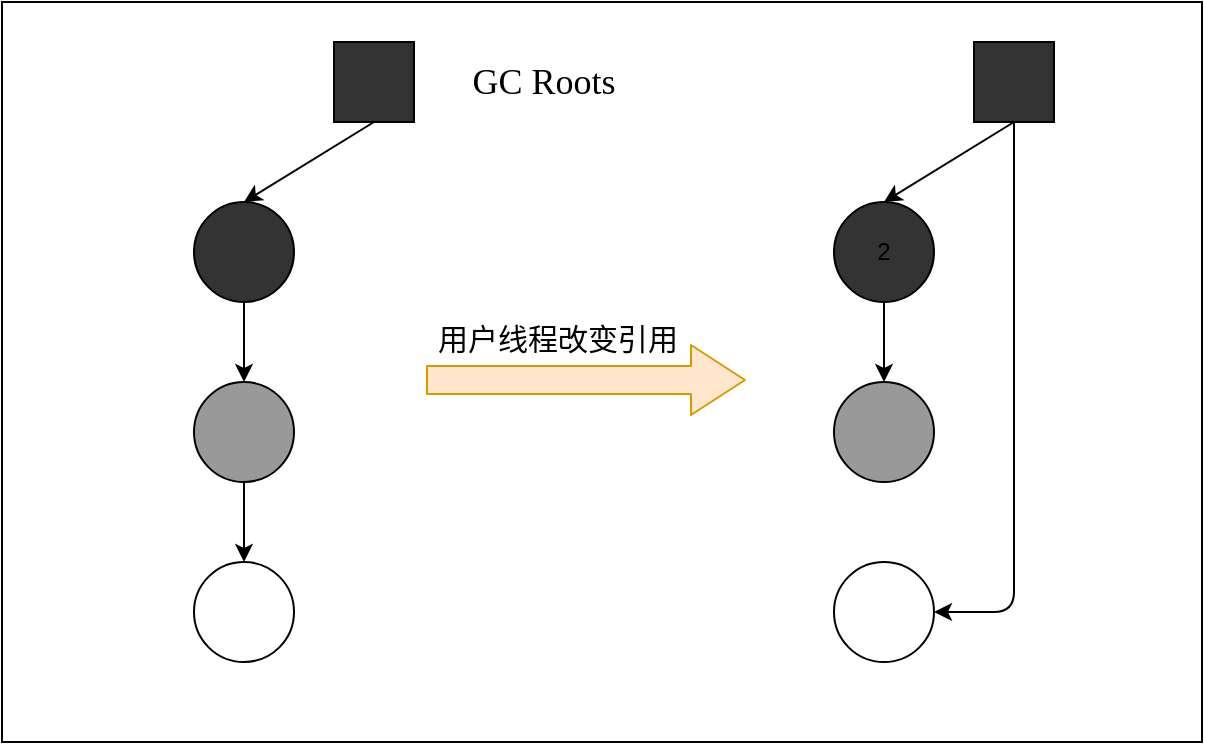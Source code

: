 <mxfile version="14.4.9" type="device"><diagram id="_P6RkS-Fy4a0QI0bDKUH" name="第 1 页"><mxGraphModel dx="657" dy="530" grid="1" gridSize="10" guides="1" tooltips="1" connect="1" arrows="1" fold="1" page="1" pageScale="1" pageWidth="827" pageHeight="1169" math="0" shadow="0"><root><mxCell id="0"/><mxCell id="1" parent="0"/><mxCell id="O-G3GBAq2gizvfCsazV8-20" value="" style="rounded=0;whiteSpace=wrap;html=1;" vertex="1" parent="1"><mxGeometry x="114" y="100" width="600" height="370" as="geometry"/></mxCell><mxCell id="O-G3GBAq2gizvfCsazV8-1" value="" style="rounded=0;whiteSpace=wrap;html=1;fillColor=#333333;" vertex="1" parent="1"><mxGeometry x="280" y="120" width="40" height="40" as="geometry"/></mxCell><mxCell id="O-G3GBAq2gizvfCsazV8-2" value="" style="endArrow=classic;html=1;exitX=0.5;exitY=1;exitDx=0;exitDy=0;entryX=0.5;entryY=0;entryDx=0;entryDy=0;" edge="1" parent="1" source="O-G3GBAq2gizvfCsazV8-1" target="O-G3GBAq2gizvfCsazV8-3"><mxGeometry width="50" height="50" relative="1" as="geometry"><mxPoint x="230" y="370" as="sourcePoint"/><mxPoint x="300" y="220" as="targetPoint"/></mxGeometry></mxCell><mxCell id="O-G3GBAq2gizvfCsazV8-3" value="" style="ellipse;whiteSpace=wrap;html=1;fillColor=#333333;" vertex="1" parent="1"><mxGeometry x="210" y="200" width="50" height="50" as="geometry"/></mxCell><mxCell id="O-G3GBAq2gizvfCsazV8-5" value="" style="ellipse;whiteSpace=wrap;html=1;fillColor=#999999;" vertex="1" parent="1"><mxGeometry x="210" y="290" width="50" height="50" as="geometry"/></mxCell><mxCell id="O-G3GBAq2gizvfCsazV8-6" value="" style="endArrow=classic;html=1;exitX=0.5;exitY=1;exitDx=0;exitDy=0;entryX=0.5;entryY=0;entryDx=0;entryDy=0;" edge="1" parent="1" source="O-G3GBAq2gizvfCsazV8-3" target="O-G3GBAq2gizvfCsazV8-5"><mxGeometry width="50" height="50" relative="1" as="geometry"><mxPoint x="330" y="390" as="sourcePoint"/><mxPoint x="380" y="340" as="targetPoint"/></mxGeometry></mxCell><mxCell id="O-G3GBAq2gizvfCsazV8-9" value="" style="ellipse;whiteSpace=wrap;html=1;" vertex="1" parent="1"><mxGeometry x="210" y="380" width="50" height="50" as="geometry"/></mxCell><mxCell id="O-G3GBAq2gizvfCsazV8-10" value="" style="endArrow=classic;html=1;exitX=0.5;exitY=1;exitDx=0;exitDy=0;entryX=0.5;entryY=0;entryDx=0;entryDy=0;" edge="1" parent="1" target="O-G3GBAq2gizvfCsazV8-9" source="O-G3GBAq2gizvfCsazV8-5"><mxGeometry width="50" height="50" relative="1" as="geometry"><mxPoint x="245" y="260" as="sourcePoint"/><mxPoint x="390" y="350" as="targetPoint"/></mxGeometry></mxCell><mxCell id="O-G3GBAq2gizvfCsazV8-12" value="" style="rounded=0;whiteSpace=wrap;html=1;fillColor=#333333;" vertex="1" parent="1"><mxGeometry x="600" y="120" width="40" height="40" as="geometry"/></mxCell><mxCell id="O-G3GBAq2gizvfCsazV8-13" value="" style="endArrow=classic;html=1;exitX=0.5;exitY=1;exitDx=0;exitDy=0;entryX=0.5;entryY=0;entryDx=0;entryDy=0;" edge="1" parent="1" source="O-G3GBAq2gizvfCsazV8-12" target="O-G3GBAq2gizvfCsazV8-14"><mxGeometry width="50" height="50" relative="1" as="geometry"><mxPoint x="550" y="370" as="sourcePoint"/><mxPoint x="620" y="220" as="targetPoint"/></mxGeometry></mxCell><mxCell id="O-G3GBAq2gizvfCsazV8-14" value="2" style="ellipse;whiteSpace=wrap;html=1;fillColor=#333333;" vertex="1" parent="1"><mxGeometry x="530" y="200" width="50" height="50" as="geometry"/></mxCell><mxCell id="O-G3GBAq2gizvfCsazV8-15" value="" style="ellipse;whiteSpace=wrap;html=1;fillColor=#999999;" vertex="1" parent="1"><mxGeometry x="530" y="290" width="50" height="50" as="geometry"/></mxCell><mxCell id="O-G3GBAq2gizvfCsazV8-16" value="" style="endArrow=classic;html=1;exitX=0.5;exitY=1;exitDx=0;exitDy=0;entryX=0.5;entryY=0;entryDx=0;entryDy=0;" edge="1" parent="1" source="O-G3GBAq2gizvfCsazV8-14" target="O-G3GBAq2gizvfCsazV8-15"><mxGeometry width="50" height="50" relative="1" as="geometry"><mxPoint x="650" y="390" as="sourcePoint"/><mxPoint x="700" y="340" as="targetPoint"/></mxGeometry></mxCell><mxCell id="O-G3GBAq2gizvfCsazV8-17" value="" style="ellipse;whiteSpace=wrap;html=1;" vertex="1" parent="1"><mxGeometry x="530" y="380" width="50" height="50" as="geometry"/></mxCell><mxCell id="O-G3GBAq2gizvfCsazV8-19" value="" style="shape=flexArrow;endArrow=classic;html=1;fillColor=#ffe6cc;strokeColor=#d79b00;width=14;endSize=8.67;" edge="1" parent="1"><mxGeometry width="50" height="50" relative="1" as="geometry"><mxPoint x="326" y="289" as="sourcePoint"/><mxPoint x="486" y="289" as="targetPoint"/></mxGeometry></mxCell><mxCell id="O-G3GBAq2gizvfCsazV8-21" value="" style="endArrow=classic;html=1;entryX=1;entryY=0.5;entryDx=0;entryDy=0;" edge="1" parent="1" target="O-G3GBAq2gizvfCsazV8-17"><mxGeometry width="50" height="50" relative="1" as="geometry"><mxPoint x="620" y="160" as="sourcePoint"/><mxPoint x="620" y="400" as="targetPoint"/><Array as="points"><mxPoint x="620" y="405"/></Array></mxGeometry></mxCell><mxCell id="O-G3GBAq2gizvfCsazV8-22" value="&lt;font face=&quot;Verdana&quot; style=&quot;font-size: 18px&quot;&gt;GC Roots&lt;/font&gt;" style="text;html=1;strokeColor=none;fillColor=none;align=center;verticalAlign=middle;whiteSpace=wrap;rounded=0;" vertex="1" parent="1"><mxGeometry x="340" y="125" width="90" height="30" as="geometry"/></mxCell><mxCell id="O-G3GBAq2gizvfCsazV8-24" value="&lt;font face=&quot;Verdana&quot; style=&quot;font-size: 15px&quot;&gt;用户线程改变引用&lt;/font&gt;" style="text;html=1;strokeColor=none;fillColor=none;align=center;verticalAlign=middle;whiteSpace=wrap;rounded=0;" vertex="1" parent="1"><mxGeometry x="330" y="248" width="124" height="40" as="geometry"/></mxCell></root></mxGraphModel></diagram></mxfile>